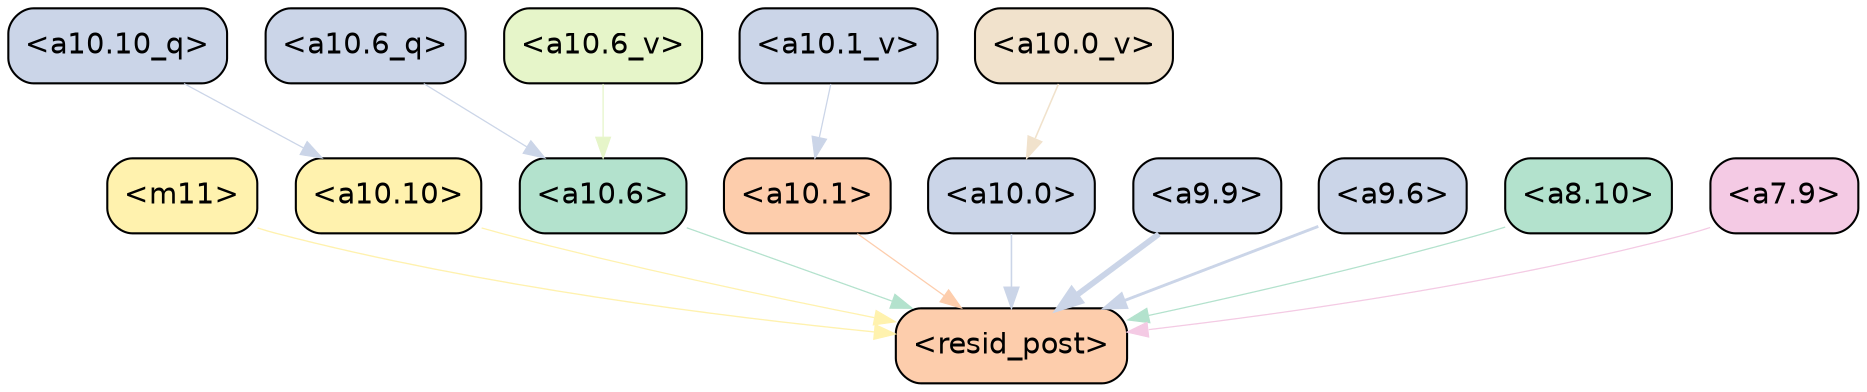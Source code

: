 strict digraph "" {
	graph [bgcolor=transparent,
		layout=dot,
		overlap=false,
		splines=true
	];
	"<m11>"	[color=black,
		fillcolor="#fff2ae",
		fontname=Helvetica,
		shape=box,
		style="filled, rounded"];
	"<resid_post>"	[color=black,
		fillcolor="#fdcdac",
		fontname=Helvetica,
		shape=box,
		style="filled, rounded"];
	"<m11>" -> "<resid_post>"	[color="#fff2ae",
		penwidth=0.6392734050750732];
	"<a10.10>"	[color=black,
		fillcolor="#fff2ae",
		fontname=Helvetica,
		shape=box,
		style="filled, rounded"];
	"<a10.10>" -> "<resid_post>"	[color="#fff2ae",
		penwidth=0.6];
	"<a10.6>"	[color=black,
		fillcolor="#b3e2cd",
		fontname=Helvetica,
		shape=box,
		style="filled, rounded"];
	"<a10.6>" -> "<resid_post>"	[color="#b3e2cd",
		penwidth=0.6];
	"<a10.1>"	[color=black,
		fillcolor="#fdcdac",
		fontname=Helvetica,
		shape=box,
		style="filled, rounded"];
	"<a10.1>" -> "<resid_post>"	[color="#fdcdac",
		penwidth=0.6];
	"<a10.0>"	[color=black,
		fillcolor="#cbd5e8",
		fontname=Helvetica,
		shape=box,
		style="filled, rounded"];
	"<a10.0>" -> "<resid_post>"	[color="#cbd5e8",
		penwidth=0.7430362701416016];
	"<a9.9>"	[color=black,
		fillcolor="#cbd5e8",
		fontname=Helvetica,
		shape=box,
		style="filled, rounded"];
	"<a9.9>" -> "<resid_post>"	[color="#cbd5e8",
		penwidth=2.7972054481506348];
	"<a9.6>"	[color=black,
		fillcolor="#cbd5e8",
		fontname=Helvetica,
		shape=box,
		style="filled, rounded"];
	"<a9.6>" -> "<resid_post>"	[color="#cbd5e8",
		penwidth=1.394308090209961];
	"<a8.10>"	[color=black,
		fillcolor="#b3e2cd",
		fontname=Helvetica,
		shape=box,
		style="filled, rounded"];
	"<a8.10>" -> "<resid_post>"	[color="#b3e2cd",
		penwidth=0.6];
	"<a7.9>"	[color=black,
		fillcolor="#f4cae4",
		fontname=Helvetica,
		shape=box,
		style="filled, rounded"];
	"<a7.9>" -> "<resid_post>"	[color="#f4cae4",
		penwidth=0.6];
	"<a10.10_q>"	[color=black,
		fillcolor="#cbd5e8",
		fontname=Helvetica,
		shape=box,
		style="filled, rounded"];
	"<a10.10_q>" -> "<a10.10>"	[color="#cbd5e8",
		penwidth=0.6];
	"<a10.6_q>"	[color=black,
		fillcolor="#cbd5e8",
		fontname=Helvetica,
		shape=box,
		style="filled, rounded"];
	"<a10.6_q>" -> "<a10.6>"	[color="#cbd5e8",
		penwidth=0.6];
	"<a10.6_v>"	[color=black,
		fillcolor="#e6f5c9",
		fontname=Helvetica,
		shape=box,
		style="filled, rounded"];
	"<a10.6_v>" -> "<a10.6>"	[color="#e6f5c9",
		penwidth=0.6];
	"<a10.1_v>"	[color=black,
		fillcolor="#cbd5e8",
		fontname=Helvetica,
		shape=box,
		style="filled, rounded"];
	"<a10.1_v>" -> "<a10.1>"	[color="#cbd5e8",
		penwidth=0.6];
	"<a10.0_v>"	[color=black,
		fillcolor="#f1e2cc",
		fontname=Helvetica,
		shape=box,
		style="filled, rounded"];
	"<a10.0_v>" -> "<a10.0>"	[color="#f1e2cc",
		penwidth=0.7329092025756836];
}
